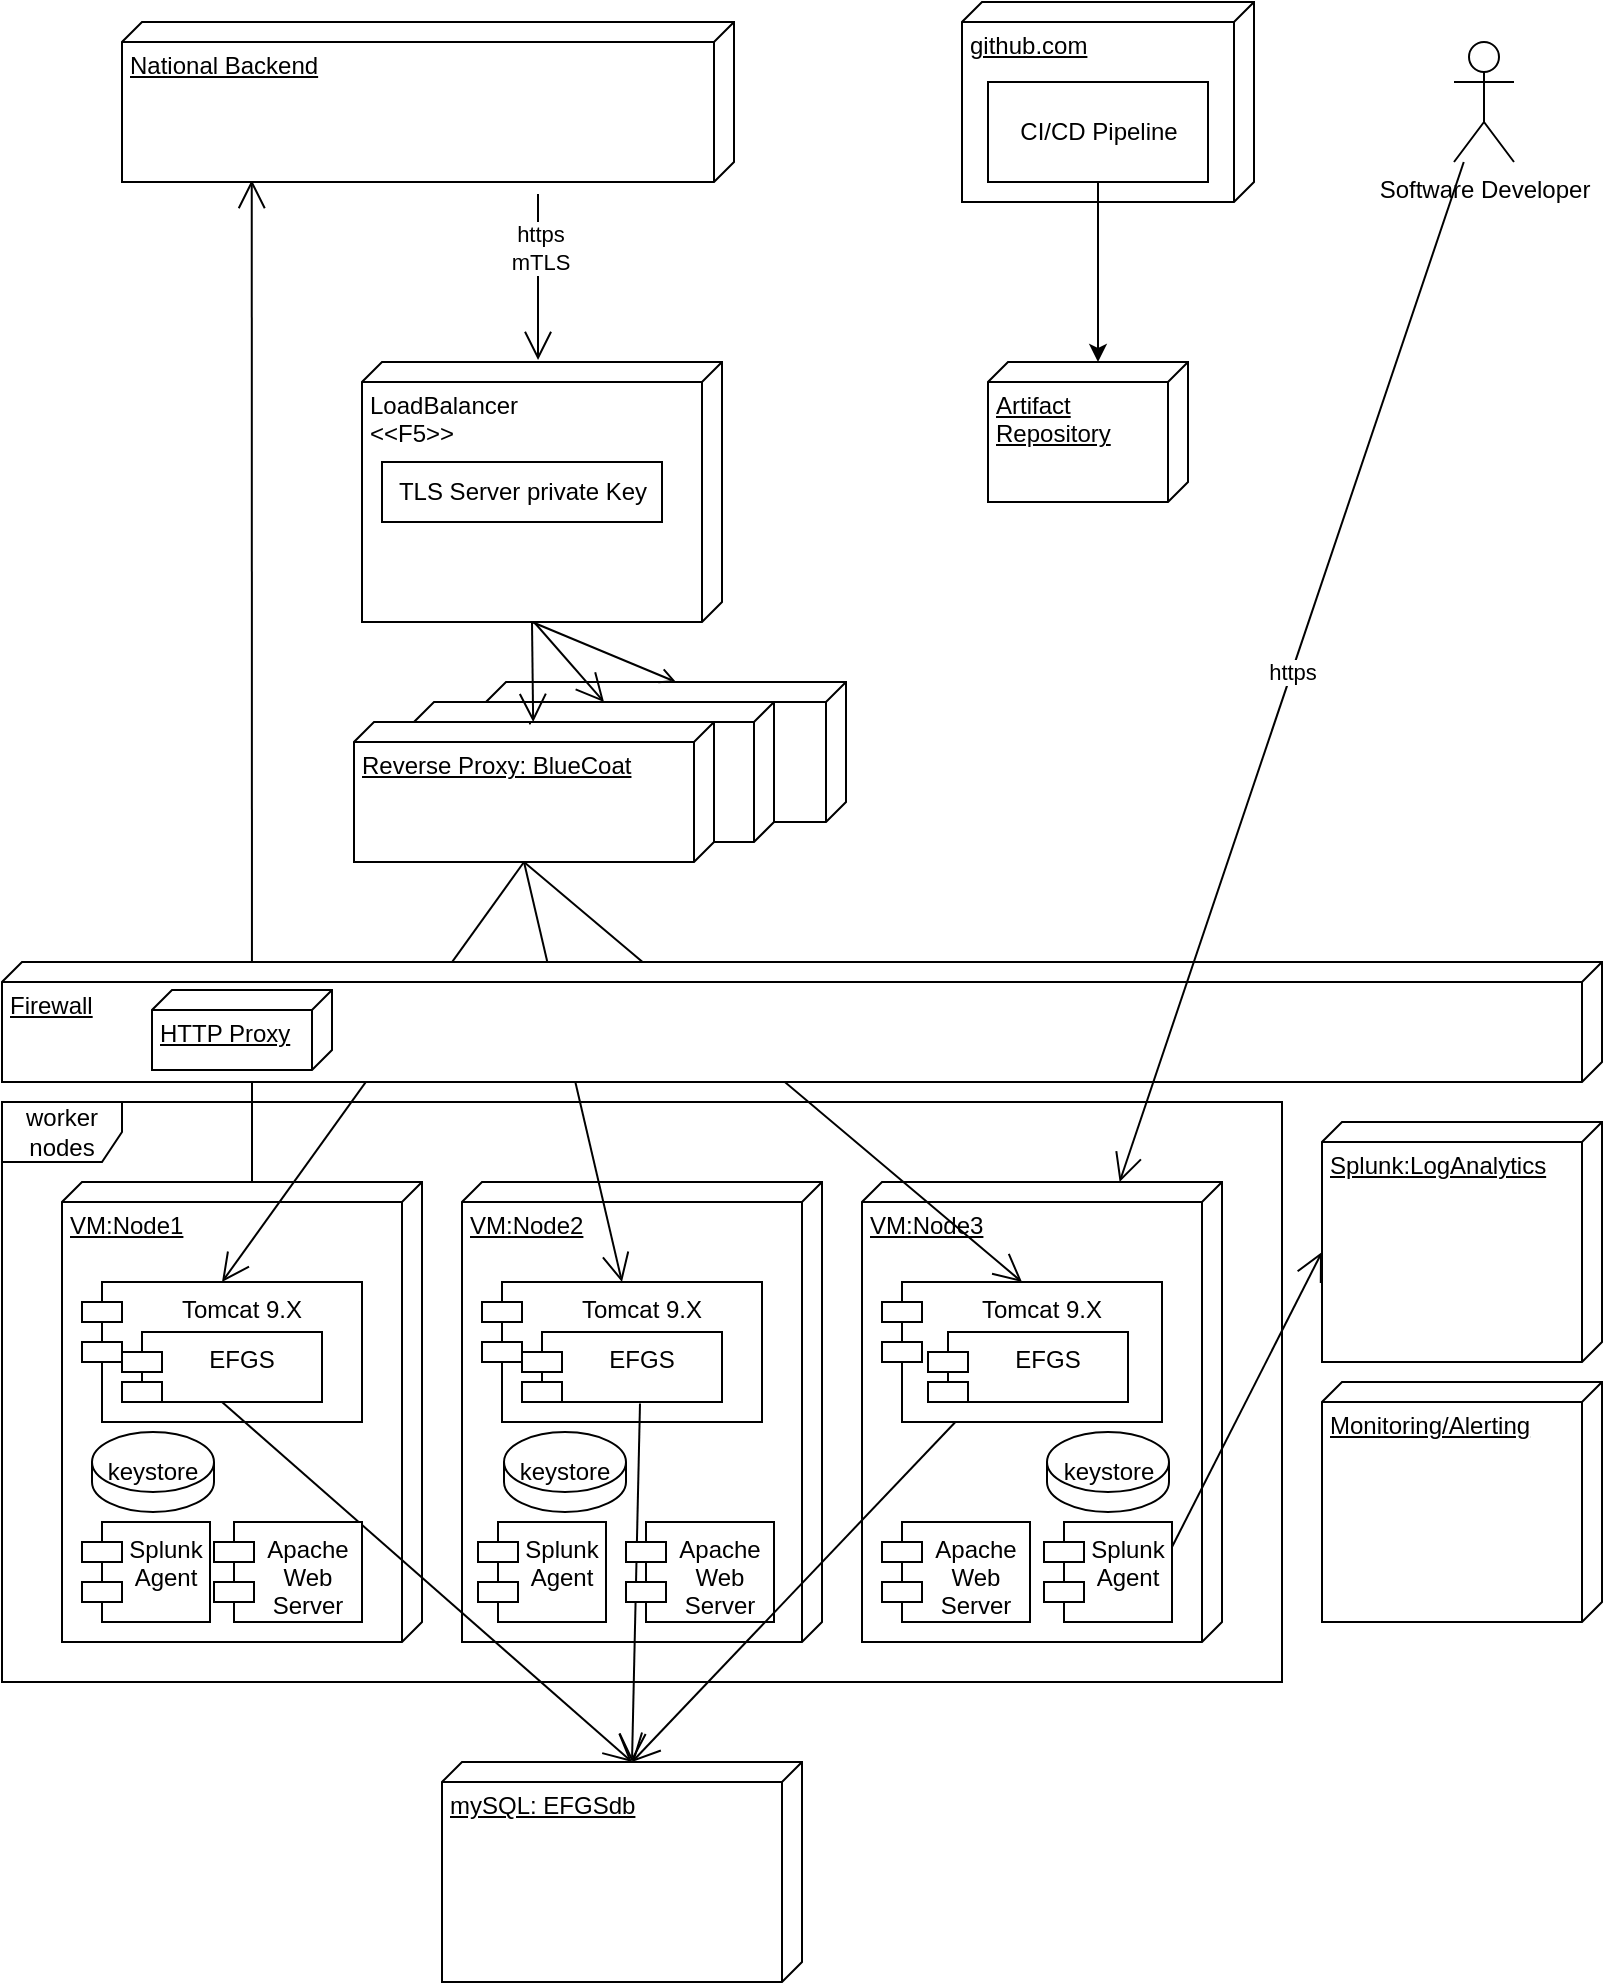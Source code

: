 <mxfile version="13.6.5" type="device"><diagram id="VgCLKvtFFK3XoxjoR5mz" name="Page-1"><mxGraphModel dx="702" dy="2771" grid="1" gridSize="10" guides="1" tooltips="1" connect="1" arrows="1" fold="1" page="1" pageScale="1" pageWidth="827" pageHeight="1169" math="0" shadow="0"><root><mxCell id="0"/><mxCell id="1" parent="0"/><mxCell id="g5rJ6gH2hUHkM9L1dQct-80" value="" style="endArrow=open;endFill=1;endSize=12;html=1;exitX=0;exitY=0;exitDx=0;exitDy=85;exitPerimeter=0;entryX=0.988;entryY=0.788;entryDx=0;entryDy=0;entryPerimeter=0;" parent="1" source="g5rJ6gH2hUHkM9L1dQct-9" target="g5rJ6gH2hUHkM9L1dQct-79" edge="1"><mxGeometry width="160" relative="1" as="geometry"><mxPoint x="290" y="360" as="sourcePoint"/><mxPoint x="450" y="360" as="targetPoint"/></mxGeometry></mxCell><mxCell id="g5rJ6gH2hUHkM9L1dQct-84" value="Reverse Proxy: BlueCoat" style="verticalAlign=top;align=left;spacingTop=8;spacingLeft=2;spacingRight=12;shape=cube;size=10;direction=south;fontStyle=4;html=1;" parent="1" vertex="1"><mxGeometry x="256" y="230" width="180" height="70" as="geometry"/></mxCell><mxCell id="g5rJ6gH2hUHkM9L1dQct-83" value="Reverse Proxy: BlueCoat" style="verticalAlign=top;align=left;spacingTop=8;spacingLeft=2;spacingRight=12;shape=cube;size=10;direction=south;fontStyle=4;html=1;" parent="1" vertex="1"><mxGeometry x="220" y="240" width="180" height="70" as="geometry"/></mxCell><mxCell id="g5rJ6gH2hUHkM9L1dQct-1" value="LoadBalancer&lt;br&gt;&amp;lt;&amp;lt;F5&amp;gt;&amp;gt;" style="verticalAlign=top;align=left;spacingTop=8;spacingLeft=2;spacingRight=12;shape=cube;size=10;direction=south;fontStyle=0;html=1;" parent="1" vertex="1"><mxGeometry x="194" y="70" width="180" height="130" as="geometry"/></mxCell><mxCell id="g5rJ6gH2hUHkM9L1dQct-2" value="TLS Server private Key" style="html=1;" parent="1" vertex="1"><mxGeometry x="204" y="120" width="140" height="30" as="geometry"/></mxCell><mxCell id="g5rJ6gH2hUHkM9L1dQct-86" style="edgeStyle=none;rounded=0;orthogonalLoop=1;jettySize=auto;html=1;entryX=0;entryY=0;entryDx=0;entryDy=85;entryPerimeter=0;endArrow=open;endFill=0;exitX=0;exitY=0;exitDx=130;exitDy=95;exitPerimeter=0;" parent="1" source="g5rJ6gH2hUHkM9L1dQct-1" target="g5rJ6gH2hUHkM9L1dQct-84" edge="1"><mxGeometry relative="1" as="geometry"/></mxCell><mxCell id="g5rJ6gH2hUHkM9L1dQct-6" value="" style="endArrow=open;endFill=0;endSize=12;html=1;entryX=-0.008;entryY=0.511;entryDx=0;entryDy=0;entryPerimeter=0;" parent="1" target="g5rJ6gH2hUHkM9L1dQct-1" edge="1"><mxGeometry width="160" relative="1" as="geometry"><mxPoint x="282" y="-14" as="sourcePoint"/><mxPoint x="54" y="50" as="targetPoint"/></mxGeometry></mxCell><mxCell id="t1WPH8R_PjAl8OOZS1m8-1" value="https&lt;br&gt;mTLS" style="edgeLabel;html=1;align=center;verticalAlign=middle;resizable=0;points=[];" vertex="1" connectable="0" parent="g5rJ6gH2hUHkM9L1dQct-6"><mxGeometry x="-0.349" y="1" relative="1" as="geometry"><mxPoint as="offset"/></mxGeometry></mxCell><mxCell id="g5rJ6gH2hUHkM9L1dQct-8" value="worker nodes" style="shape=umlFrame;whiteSpace=wrap;html=1;" parent="1" vertex="1"><mxGeometry x="14" y="440" width="640" height="290" as="geometry"/></mxCell><mxCell id="g5rJ6gH2hUHkM9L1dQct-9" value="VM:Node1" style="verticalAlign=top;align=left;spacingTop=8;spacingLeft=2;spacingRight=12;shape=cube;size=10;direction=south;fontStyle=4;html=1;" parent="1" vertex="1"><mxGeometry x="44" y="480" width="180" height="230" as="geometry"/></mxCell><mxCell id="g5rJ6gH2hUHkM9L1dQct-10" value="VM:Node2" style="verticalAlign=top;align=left;spacingTop=8;spacingLeft=2;spacingRight=12;shape=cube;size=10;direction=south;fontStyle=4;html=1;" parent="1" vertex="1"><mxGeometry x="244" y="480" width="180" height="230" as="geometry"/></mxCell><mxCell id="g5rJ6gH2hUHkM9L1dQct-11" value="VM:Node3" style="verticalAlign=top;align=left;spacingTop=8;spacingLeft=2;spacingRight=12;shape=cube;size=10;direction=south;fontStyle=4;html=1;" parent="1" vertex="1"><mxGeometry x="444" y="480" width="180" height="230" as="geometry"/></mxCell><mxCell id="g5rJ6gH2hUHkM9L1dQct-15" value="Tomcat 9.X" style="shape=module;align=left;spacingLeft=20;align=center;verticalAlign=top;" parent="1" vertex="1"><mxGeometry x="54" y="530" width="140" height="70" as="geometry"/></mxCell><mxCell id="g5rJ6gH2hUHkM9L1dQct-16" value="Tomcat 9.X" style="shape=module;align=left;spacingLeft=20;align=center;verticalAlign=top;" parent="1" vertex="1"><mxGeometry x="254" y="530" width="140" height="70" as="geometry"/></mxCell><mxCell id="g5rJ6gH2hUHkM9L1dQct-17" value="Tomcat 9.X" style="shape=module;align=left;spacingLeft=20;align=center;verticalAlign=top;" parent="1" vertex="1"><mxGeometry x="454" y="530" width="140" height="70" as="geometry"/></mxCell><mxCell id="g5rJ6gH2hUHkM9L1dQct-22" value="" style="endArrow=open;endFill=1;endSize=12;html=1;exitX=0;exitY=0;exitDx=70;exitDy=95;exitPerimeter=0;entryX=0.5;entryY=0;entryDx=0;entryDy=0;" parent="1" source="g5rJ6gH2hUHkM9L1dQct-53" target="g5rJ6gH2hUHkM9L1dQct-15" edge="1"><mxGeometry width="160" relative="1" as="geometry"><mxPoint x="324" y="410" as="sourcePoint"/><mxPoint x="484" y="410" as="targetPoint"/></mxGeometry></mxCell><mxCell id="g5rJ6gH2hUHkM9L1dQct-23" value="" style="endArrow=open;endFill=1;endSize=12;html=1;entryX=0.5;entryY=0;entryDx=0;entryDy=0;exitX=0;exitY=0;exitDx=70;exitDy=95;exitPerimeter=0;" parent="1" source="g5rJ6gH2hUHkM9L1dQct-53" target="g5rJ6gH2hUHkM9L1dQct-16" edge="1"><mxGeometry width="160" relative="1" as="geometry"><mxPoint x="284" y="360" as="sourcePoint"/><mxPoint x="484" y="410" as="targetPoint"/></mxGeometry></mxCell><mxCell id="g5rJ6gH2hUHkM9L1dQct-24" value="" style="endArrow=open;endFill=1;endSize=12;html=1;exitX=0;exitY=0;exitDx=70;exitDy=95;exitPerimeter=0;entryX=0.5;entryY=0;entryDx=0;entryDy=0;" parent="1" source="g5rJ6gH2hUHkM9L1dQct-53" target="g5rJ6gH2hUHkM9L1dQct-17" edge="1"><mxGeometry width="160" relative="1" as="geometry"><mxPoint x="324" y="410" as="sourcePoint"/><mxPoint x="484" y="410" as="targetPoint"/></mxGeometry></mxCell><mxCell id="g5rJ6gH2hUHkM9L1dQct-26" value="Firewall" style="verticalAlign=top;align=left;spacingTop=8;spacingLeft=2;spacingRight=12;shape=cube;size=10;direction=south;fontStyle=4;html=1;" parent="1" vertex="1"><mxGeometry x="14" y="370" width="800" height="60" as="geometry"/></mxCell><mxCell id="g5rJ6gH2hUHkM9L1dQct-29" value="mySQL: EFGSdb" style="verticalAlign=top;align=left;spacingTop=8;spacingLeft=2;spacingRight=12;shape=cube;size=10;direction=south;fontStyle=4;html=1;" parent="1" vertex="1"><mxGeometry x="234" y="770" width="180" height="110" as="geometry"/></mxCell><mxCell id="g5rJ6gH2hUHkM9L1dQct-31" value="" style="endArrow=open;endFill=1;endSize=12;html=1;exitX=0.5;exitY=1;exitDx=0;exitDy=0;entryX=0;entryY=0;entryDx=0;entryDy=85;entryPerimeter=0;" parent="1" source="g5rJ6gH2hUHkM9L1dQct-32" target="g5rJ6gH2hUHkM9L1dQct-29" edge="1"><mxGeometry width="160" relative="1" as="geometry"><mxPoint x="174" y="760" as="sourcePoint"/><mxPoint x="224" y="720" as="targetPoint"/></mxGeometry></mxCell><mxCell id="g5rJ6gH2hUHkM9L1dQct-32" value="EFGS" style="shape=module;align=left;spacingLeft=20;align=center;verticalAlign=top;" parent="1" vertex="1"><mxGeometry x="74" y="555" width="100" height="35" as="geometry"/></mxCell><mxCell id="g5rJ6gH2hUHkM9L1dQct-33" value="EFGS" style="shape=module;align=left;spacingLeft=20;align=center;verticalAlign=top;" parent="1" vertex="1"><mxGeometry x="274" y="555" width="100" height="35" as="geometry"/></mxCell><mxCell id="g5rJ6gH2hUHkM9L1dQct-34" value="EFGS" style="shape=module;align=left;spacingLeft=20;align=center;verticalAlign=top;" parent="1" vertex="1"><mxGeometry x="477" y="555" width="100" height="35" as="geometry"/></mxCell><mxCell id="g5rJ6gH2hUHkM9L1dQct-35" value="" style="endArrow=open;endFill=1;endSize=12;html=1;exitX=0.59;exitY=1.02;exitDx=0;exitDy=0;exitPerimeter=0;entryX=0;entryY=0;entryDx=0;entryDy=85;entryPerimeter=0;" parent="1" source="g5rJ6gH2hUHkM9L1dQct-33" target="g5rJ6gH2hUHkM9L1dQct-29" edge="1"><mxGeometry width="160" relative="1" as="geometry"><mxPoint x="394" y="630" as="sourcePoint"/><mxPoint x="394" y="750" as="targetPoint"/></mxGeometry></mxCell><mxCell id="g5rJ6gH2hUHkM9L1dQct-41" value="github.com" style="verticalAlign=top;align=left;spacingTop=8;spacingLeft=2;spacingRight=12;shape=cube;size=10;direction=south;fontStyle=4;html=1;" parent="1" vertex="1"><mxGeometry x="494" y="-110" width="146" height="100" as="geometry"/></mxCell><mxCell id="g5rJ6gH2hUHkM9L1dQct-43" value="CI/CD Pipeline" style="html=1;" parent="1" vertex="1"><mxGeometry x="507" y="-70" width="110" height="50" as="geometry"/></mxCell><mxCell id="g5rJ6gH2hUHkM9L1dQct-51" value="Monitoring/Alerting" style="verticalAlign=top;align=left;spacingTop=8;spacingLeft=2;spacingRight=12;shape=cube;size=10;direction=south;fontStyle=4;html=1;" parent="1" vertex="1"><mxGeometry x="674" y="580" width="140" height="120" as="geometry"/></mxCell><mxCell id="g5rJ6gH2hUHkM9L1dQct-52" value="Splunk:LogAnalytics" style="verticalAlign=top;align=left;spacingTop=8;spacingLeft=2;spacingRight=12;shape=cube;size=10;direction=south;fontStyle=4;html=1;" parent="1" vertex="1"><mxGeometry x="674" y="450" width="140" height="120" as="geometry"/></mxCell><mxCell id="g5rJ6gH2hUHkM9L1dQct-53" value="Reverse Proxy: BlueCoat" style="verticalAlign=top;align=left;spacingTop=8;spacingLeft=2;spacingRight=12;shape=cube;size=10;direction=south;fontStyle=4;html=1;" parent="1" vertex="1"><mxGeometry x="190" y="250" width="180" height="70" as="geometry"/></mxCell><mxCell id="g5rJ6gH2hUHkM9L1dQct-56" style="edgeStyle=none;rounded=0;orthogonalLoop=1;jettySize=auto;html=1;entryX=0.017;entryY=0.511;entryDx=0;entryDy=0;entryPerimeter=0;dashed=1;endArrow=none;endFill=0;" parent="1" source="g5rJ6gH2hUHkM9L1dQct-53" target="g5rJ6gH2hUHkM9L1dQct-53" edge="1"><mxGeometry relative="1" as="geometry"/></mxCell><mxCell id="g5rJ6gH2hUHkM9L1dQct-57" value="" style="endArrow=open;endFill=1;endSize=12;html=1;exitX=0;exitY=0;exitDx=130;exitDy=95;exitPerimeter=0;" parent="1" source="g5rJ6gH2hUHkM9L1dQct-1" target="g5rJ6gH2hUHkM9L1dQct-53" edge="1"><mxGeometry width="160" relative="1" as="geometry"><mxPoint y="280" as="sourcePoint"/><mxPoint x="160" y="280" as="targetPoint"/></mxGeometry></mxCell><mxCell id="g5rJ6gH2hUHkM9L1dQct-58" style="edgeStyle=none;rounded=0;orthogonalLoop=1;jettySize=auto;html=1;entryX=0;entryY=0.522;entryDx=0;entryDy=0;entryPerimeter=0;dashed=1;endArrow=none;endFill=0;" parent="1" source="g5rJ6gH2hUHkM9L1dQct-53" target="g5rJ6gH2hUHkM9L1dQct-53" edge="1"><mxGeometry relative="1" as="geometry"/></mxCell><mxCell id="g5rJ6gH2hUHkM9L1dQct-63" value="Software Developer" style="shape=umlActor;verticalLabelPosition=bottom;verticalAlign=top;html=1;" parent="1" vertex="1"><mxGeometry x="740" y="-90" width="30" height="60" as="geometry"/></mxCell><mxCell id="g5rJ6gH2hUHkM9L1dQct-64" value="https" style="endArrow=open;endFill=1;endSize=12;html=1;" parent="1" source="g5rJ6gH2hUHkM9L1dQct-63" edge="1" target="g5rJ6gH2hUHkM9L1dQct-11"><mxGeometry width="160" relative="1" as="geometry"><mxPoint x="594" y="149" as="sourcePoint"/><mxPoint x="755" y="70" as="targetPoint"/></mxGeometry></mxCell><mxCell id="g5rJ6gH2hUHkM9L1dQct-79" value="National Backend" style="verticalAlign=top;align=left;spacingTop=8;spacingLeft=2;spacingRight=12;shape=cube;size=10;direction=south;fontStyle=4;html=1;" parent="1" vertex="1"><mxGeometry x="74" y="-100" width="306" height="80" as="geometry"/></mxCell><mxCell id="g5rJ6gH2hUHkM9L1dQct-87" value="" style="endArrow=open;endFill=1;endSize=12;html=1;entryX=0;entryY=0;entryDx=0;entryDy=85;entryPerimeter=0;" parent="1" target="g5rJ6gH2hUHkM9L1dQct-83" edge="1"><mxGeometry width="160" relative="1" as="geometry"><mxPoint x="280" y="200" as="sourcePoint"/><mxPoint x="490" y="360" as="targetPoint"/></mxGeometry></mxCell><mxCell id="g5rJ6gH2hUHkM9L1dQct-89" value="HTTP Proxy" style="verticalAlign=top;align=left;spacingTop=8;spacingLeft=2;spacingRight=12;shape=cube;size=10;direction=south;fontStyle=4;html=1;" parent="1" vertex="1"><mxGeometry x="89" y="384" width="90" height="40" as="geometry"/></mxCell><mxCell id="g5rJ6gH2hUHkM9L1dQct-90" value="Splunk &#10;Agent" style="shape=module;align=left;spacingLeft=20;align=center;verticalAlign=top;" parent="1" vertex="1"><mxGeometry x="535" y="650" width="64" height="50" as="geometry"/></mxCell><mxCell id="g5rJ6gH2hUHkM9L1dQct-91" value="" style="endArrow=open;endFill=1;endSize=12;html=1;entryX=0;entryY=0;entryDx=65;entryDy=140;entryPerimeter=0;exitX=1;exitY=0.25;exitDx=0;exitDy=0;" parent="1" source="g5rJ6gH2hUHkM9L1dQct-90" target="g5rJ6gH2hUHkM9L1dQct-52" edge="1"><mxGeometry width="160" relative="1" as="geometry"><mxPoint x="330" y="360" as="sourcePoint"/><mxPoint x="490" y="360" as="targetPoint"/></mxGeometry></mxCell><mxCell id="g5rJ6gH2hUHkM9L1dQct-92" value="Splunk &#10;Agent" style="shape=module;align=left;spacingLeft=20;align=center;verticalAlign=top;" parent="1" vertex="1"><mxGeometry x="252" y="650" width="64" height="50" as="geometry"/></mxCell><mxCell id="g5rJ6gH2hUHkM9L1dQct-93" value="Splunk &#10;Agent" style="shape=module;align=left;spacingLeft=20;align=center;verticalAlign=top;" parent="1" vertex="1"><mxGeometry x="54" y="650" width="64" height="50" as="geometry"/></mxCell><mxCell id="g5rJ6gH2hUHkM9L1dQct-94" value="Artifact &lt;br&gt;Repository" style="verticalAlign=top;align=left;spacingTop=8;spacingLeft=2;spacingRight=12;shape=cube;size=10;direction=south;fontStyle=4;html=1;" parent="1" vertex="1"><mxGeometry x="507" y="70" width="100" height="70" as="geometry"/></mxCell><mxCell id="g5rJ6gH2hUHkM9L1dQct-46" style="edgeStyle=none;rounded=0;orthogonalLoop=1;jettySize=auto;html=1;endArrow=classic;endFill=1;entryX=0;entryY=0;entryDx=0;entryDy=45;entryPerimeter=0;exitX=0.5;exitY=1;exitDx=0;exitDy=0;" parent="1" source="g5rJ6gH2hUHkM9L1dQct-43" target="g5rJ6gH2hUHkM9L1dQct-94" edge="1"><mxGeometry relative="1" as="geometry"><mxPoint x="620" y="-10" as="sourcePoint"/><mxPoint x="720" y="20" as="targetPoint"/></mxGeometry></mxCell><mxCell id="g5rJ6gH2hUHkM9L1dQct-99" value="Apache&#10;Web &#10;Server" style="shape=module;align=left;spacingLeft=20;align=center;verticalAlign=top;" parent="1" vertex="1"><mxGeometry x="326" y="650" width="74" height="50" as="geometry"/></mxCell><mxCell id="g5rJ6gH2hUHkM9L1dQct-100" value="Apache&#10;Web &#10;Server" style="shape=module;align=left;spacingLeft=20;align=center;verticalAlign=top;" parent="1" vertex="1"><mxGeometry x="120" y="650" width="74" height="50" as="geometry"/></mxCell><mxCell id="g5rJ6gH2hUHkM9L1dQct-36" value="" style="endArrow=open;endFill=1;endSize=12;html=1;entryX=0;entryY=0;entryDx=0;entryDy=85;entryPerimeter=0;" parent="1" source="g5rJ6gH2hUHkM9L1dQct-17" target="g5rJ6gH2hUHkM9L1dQct-29" edge="1"><mxGeometry width="160" relative="1" as="geometry"><mxPoint x="394" y="630" as="sourcePoint"/><mxPoint x="484" y="760" as="targetPoint"/></mxGeometry></mxCell><mxCell id="g5rJ6gH2hUHkM9L1dQct-96" value="Apache&#10;Web &#10;Server" style="shape=module;align=left;spacingLeft=20;align=center;verticalAlign=top;" parent="1" vertex="1"><mxGeometry x="454" y="650" width="74" height="50" as="geometry"/></mxCell><mxCell id="t1WPH8R_PjAl8OOZS1m8-2" value="keystore" style="shape=cylinder2;whiteSpace=wrap;html=1;boundedLbl=1;backgroundOutline=1;size=15;" vertex="1" parent="1"><mxGeometry x="59" y="605" width="61" height="40" as="geometry"/></mxCell><mxCell id="t1WPH8R_PjAl8OOZS1m8-4" value="keystore" style="shape=cylinder2;whiteSpace=wrap;html=1;boundedLbl=1;backgroundOutline=1;size=15;" vertex="1" parent="1"><mxGeometry x="265" y="605" width="61" height="40" as="geometry"/></mxCell><mxCell id="t1WPH8R_PjAl8OOZS1m8-5" value="keystore" style="shape=cylinder2;whiteSpace=wrap;html=1;boundedLbl=1;backgroundOutline=1;size=15;" vertex="1" parent="1"><mxGeometry x="536.5" y="605" width="61" height="40" as="geometry"/></mxCell></root></mxGraphModel></diagram></mxfile>